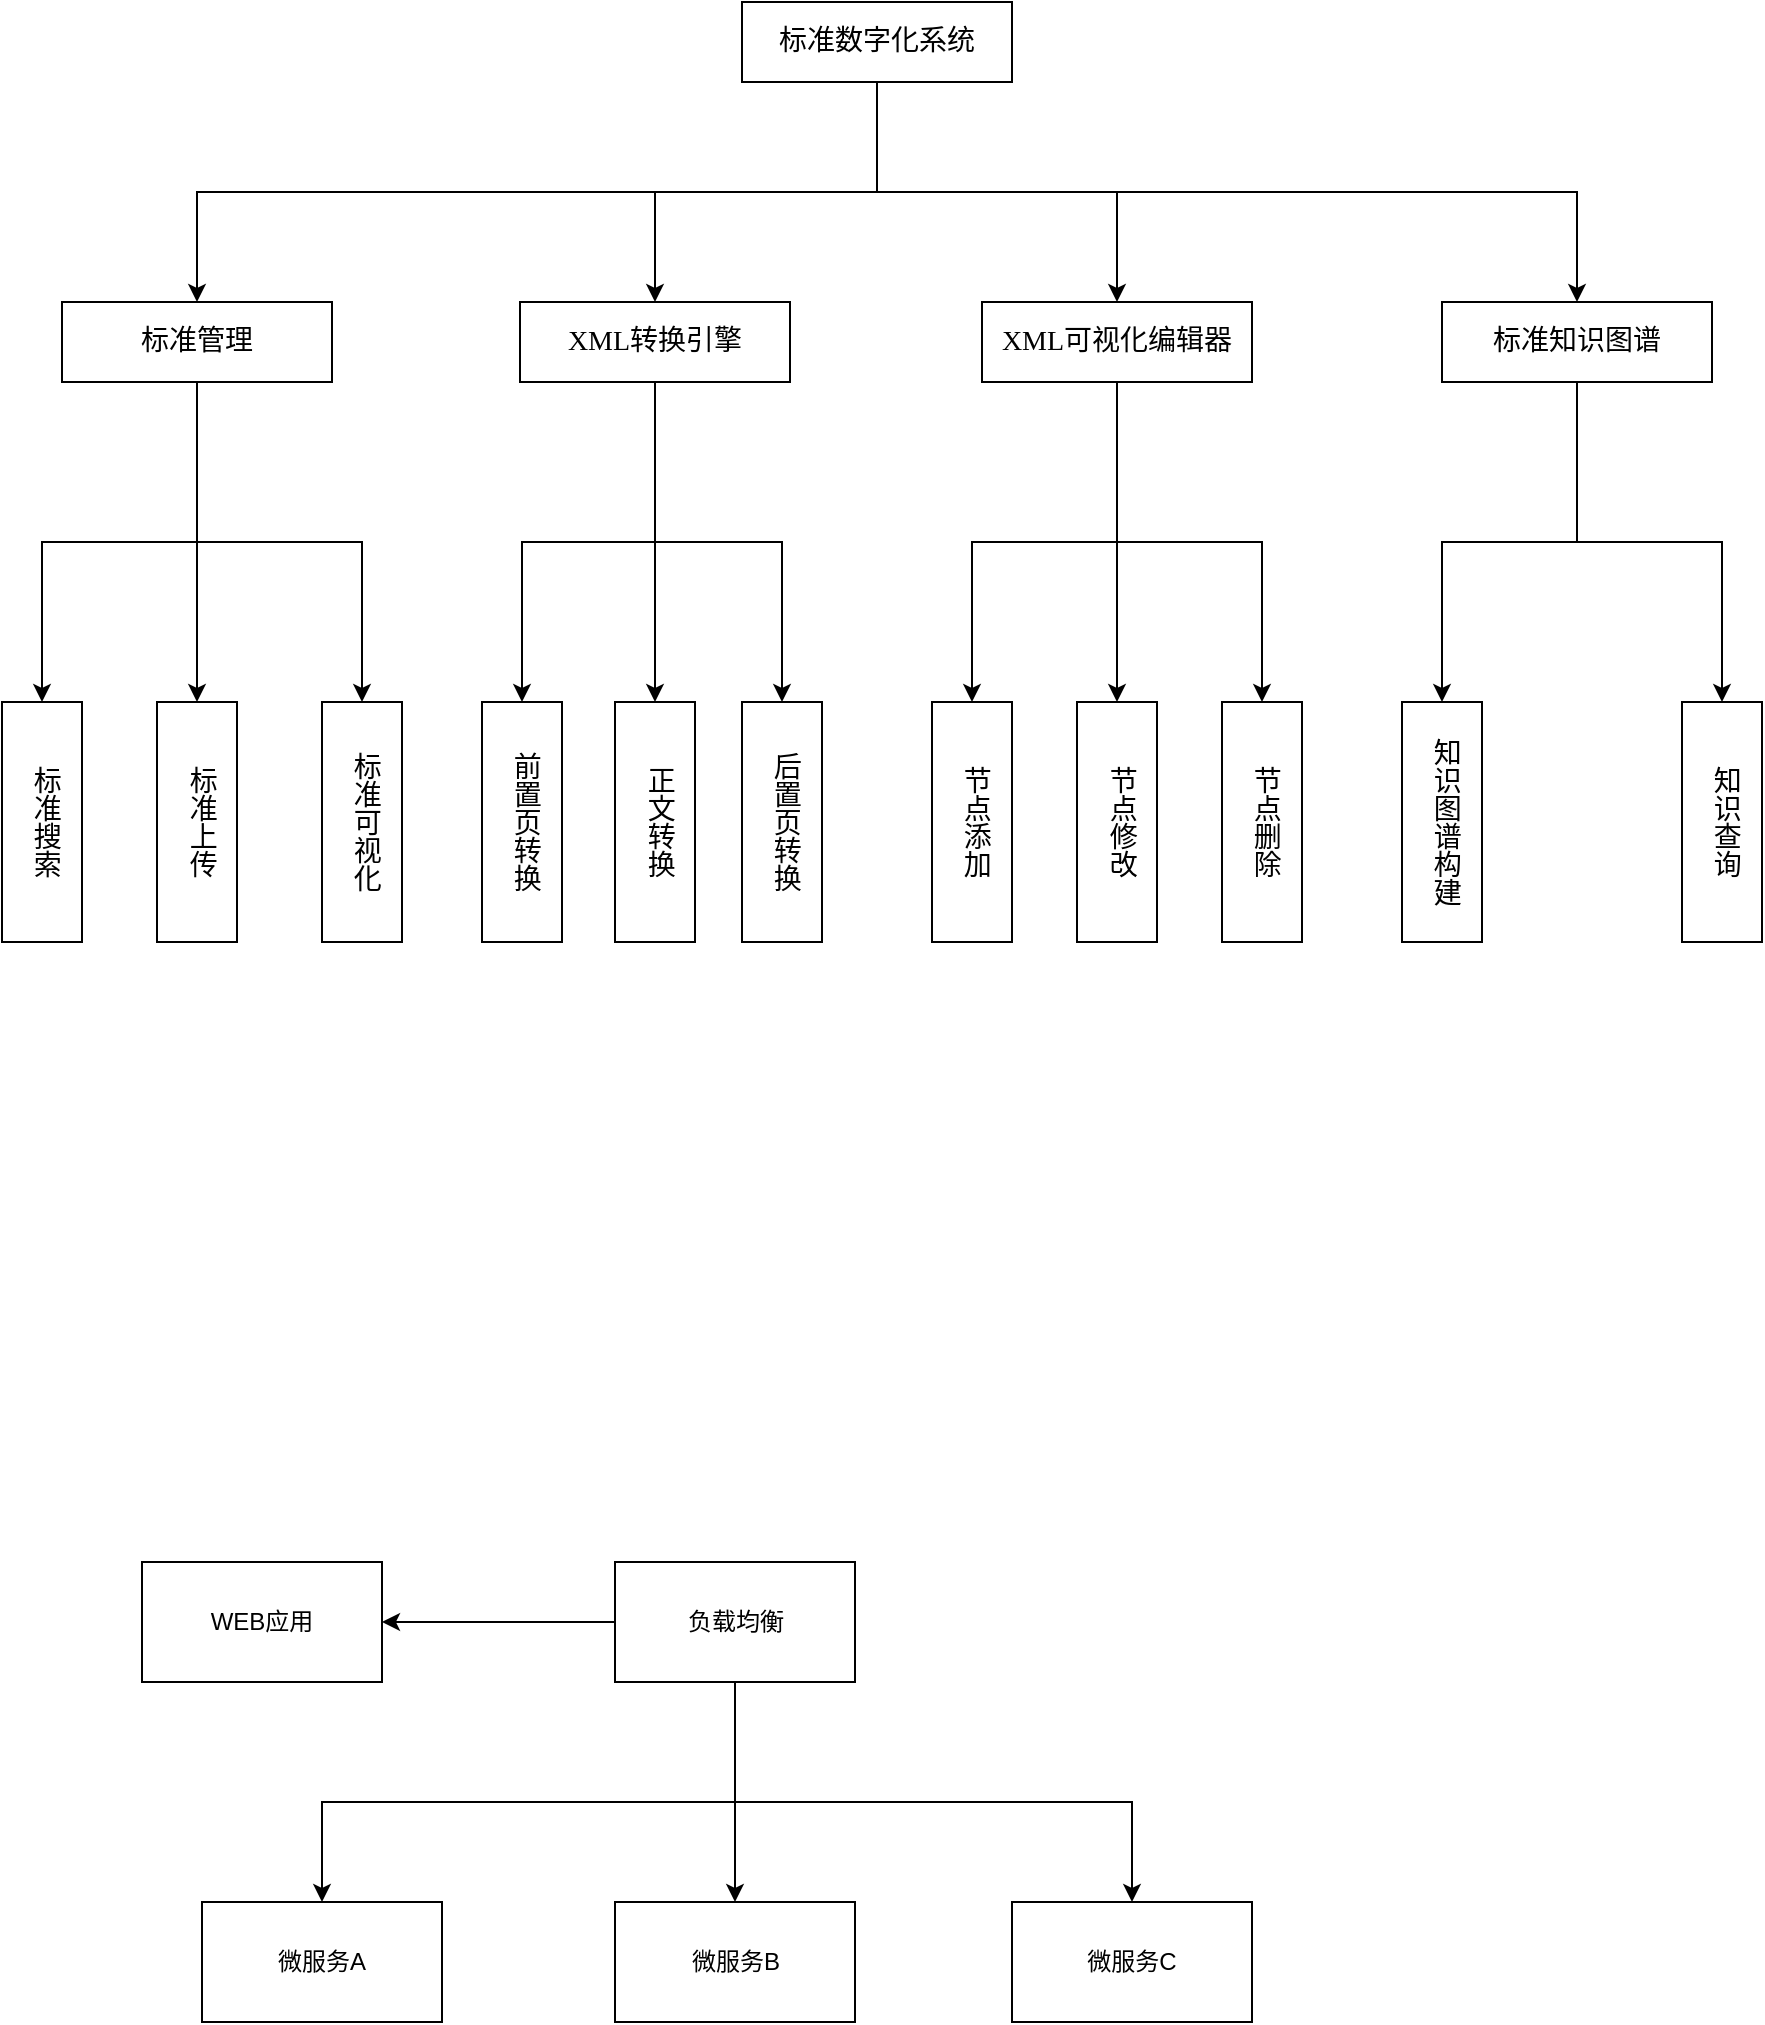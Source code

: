 <mxfile version="27.0.5">
  <diagram name="第 1 页" id="Q2y9unoQX5xtHPh_ZAwQ">
    <mxGraphModel dx="2239" dy="763" grid="1" gridSize="10" guides="1" tooltips="1" connect="1" arrows="1" fold="1" page="1" pageScale="1" pageWidth="827" pageHeight="1169" math="0" shadow="0">
      <root>
        <mxCell id="0" />
        <mxCell id="1" parent="0" />
        <mxCell id="jZ9A5xIN_W6djx5ATPQO-5" style="edgeStyle=orthogonalEdgeStyle;rounded=0;orthogonalLoop=1;jettySize=auto;html=1;" edge="1" parent="1" source="jZ9A5xIN_W6djx5ATPQO-1" target="jZ9A5xIN_W6djx5ATPQO-3">
          <mxGeometry relative="1" as="geometry" />
        </mxCell>
        <mxCell id="jZ9A5xIN_W6djx5ATPQO-8" style="edgeStyle=orthogonalEdgeStyle;rounded=0;orthogonalLoop=1;jettySize=auto;html=1;exitX=0.5;exitY=1;exitDx=0;exitDy=0;" edge="1" parent="1" source="jZ9A5xIN_W6djx5ATPQO-1" target="jZ9A5xIN_W6djx5ATPQO-6">
          <mxGeometry relative="1" as="geometry" />
        </mxCell>
        <mxCell id="jZ9A5xIN_W6djx5ATPQO-10" style="edgeStyle=orthogonalEdgeStyle;rounded=0;orthogonalLoop=1;jettySize=auto;html=1;exitX=0.5;exitY=1;exitDx=0;exitDy=0;" edge="1" parent="1" source="jZ9A5xIN_W6djx5ATPQO-1" target="jZ9A5xIN_W6djx5ATPQO-2">
          <mxGeometry relative="1" as="geometry" />
        </mxCell>
        <mxCell id="jZ9A5xIN_W6djx5ATPQO-12" style="edgeStyle=orthogonalEdgeStyle;rounded=0;orthogonalLoop=1;jettySize=auto;html=1;exitX=0.5;exitY=1;exitDx=0;exitDy=0;" edge="1" parent="1" source="jZ9A5xIN_W6djx5ATPQO-1" target="jZ9A5xIN_W6djx5ATPQO-11">
          <mxGeometry relative="1" as="geometry" />
        </mxCell>
        <mxCell id="jZ9A5xIN_W6djx5ATPQO-1" value="&lt;p class=&quot;MsoNormal&quot;&gt;&lt;span style=&quot;mso-spacerun:&#39;yes&#39;;font-family:宋体;mso-hansi-font-family:&#39;Times New Roman&#39;;&lt;br/&gt;mso-bidi-font-family:&#39;Times New Roman&#39;;letter-spacing:0.0pt;font-size:10.5pt;&quot;&gt;标准数字化&lt;/span&gt;&lt;span style=&quot;mso-spacerun:&#39;yes&#39;;font-family:宋体;mso-hansi-font-family:&#39;Times New Roman&#39;;&lt;br/&gt;mso-bidi-font-family:&#39;Times New Roman&#39;;letter-spacing:0.0pt;font-size:10.5pt;&quot;&gt;系统&lt;/span&gt;&lt;/p&gt;" style="rounded=0;whiteSpace=wrap;html=1;" vertex="1" parent="1">
          <mxGeometry x="270" y="250" width="135" height="40" as="geometry" />
        </mxCell>
        <mxCell id="jZ9A5xIN_W6djx5ATPQO-20" style="edgeStyle=orthogonalEdgeStyle;rounded=0;orthogonalLoop=1;jettySize=auto;html=1;exitX=0.5;exitY=1;exitDx=0;exitDy=0;" edge="1" parent="1" source="jZ9A5xIN_W6djx5ATPQO-2" target="jZ9A5xIN_W6djx5ATPQO-16">
          <mxGeometry relative="1" as="geometry" />
        </mxCell>
        <mxCell id="jZ9A5xIN_W6djx5ATPQO-21" style="edgeStyle=orthogonalEdgeStyle;rounded=0;orthogonalLoop=1;jettySize=auto;html=1;exitX=0.5;exitY=1;exitDx=0;exitDy=0;" edge="1" parent="1" source="jZ9A5xIN_W6djx5ATPQO-2" target="jZ9A5xIN_W6djx5ATPQO-18">
          <mxGeometry relative="1" as="geometry" />
        </mxCell>
        <mxCell id="jZ9A5xIN_W6djx5ATPQO-22" style="edgeStyle=orthogonalEdgeStyle;rounded=0;orthogonalLoop=1;jettySize=auto;html=1;exitX=0.5;exitY=1;exitDx=0;exitDy=0;" edge="1" parent="1" source="jZ9A5xIN_W6djx5ATPQO-2" target="jZ9A5xIN_W6djx5ATPQO-15">
          <mxGeometry relative="1" as="geometry" />
        </mxCell>
        <mxCell id="jZ9A5xIN_W6djx5ATPQO-2" value="&lt;font face=&quot;宋体&quot;&gt;&lt;span style=&quot;font-size: 14px;&quot;&gt;XML转换引擎&lt;/span&gt;&lt;/font&gt;" style="rounded=0;whiteSpace=wrap;html=1;" vertex="1" parent="1">
          <mxGeometry x="159" y="400" width="135" height="40" as="geometry" />
        </mxCell>
        <mxCell id="jZ9A5xIN_W6djx5ATPQO-33" style="edgeStyle=orthogonalEdgeStyle;rounded=0;orthogonalLoop=1;jettySize=auto;html=1;" edge="1" parent="1" source="jZ9A5xIN_W6djx5ATPQO-3" target="jZ9A5xIN_W6djx5ATPQO-30">
          <mxGeometry relative="1" as="geometry" />
        </mxCell>
        <mxCell id="jZ9A5xIN_W6djx5ATPQO-34" style="edgeStyle=orthogonalEdgeStyle;rounded=0;orthogonalLoop=1;jettySize=auto;html=1;entryX=0.5;entryY=0;entryDx=0;entryDy=0;" edge="1" parent="1" source="jZ9A5xIN_W6djx5ATPQO-3" target="jZ9A5xIN_W6djx5ATPQO-32">
          <mxGeometry relative="1" as="geometry" />
        </mxCell>
        <mxCell id="jZ9A5xIN_W6djx5ATPQO-35" style="edgeStyle=orthogonalEdgeStyle;rounded=0;orthogonalLoop=1;jettySize=auto;html=1;exitX=0.5;exitY=1;exitDx=0;exitDy=0;" edge="1" parent="1" source="jZ9A5xIN_W6djx5ATPQO-3" target="jZ9A5xIN_W6djx5ATPQO-31">
          <mxGeometry relative="1" as="geometry" />
        </mxCell>
        <mxCell id="jZ9A5xIN_W6djx5ATPQO-3" value="&lt;p class=&quot;MsoNormal&quot;&gt;&lt;font face=&quot;宋体&quot;&gt;&lt;span style=&quot;font-size: 14px;&quot;&gt;XML可视化编辑器&lt;/span&gt;&lt;/font&gt;&lt;/p&gt;" style="rounded=0;whiteSpace=wrap;html=1;" vertex="1" parent="1">
          <mxGeometry x="390" y="400" width="135" height="40" as="geometry" />
        </mxCell>
        <mxCell id="jZ9A5xIN_W6djx5ATPQO-37" style="edgeStyle=orthogonalEdgeStyle;rounded=0;orthogonalLoop=1;jettySize=auto;html=1;entryX=0.5;entryY=0;entryDx=0;entryDy=0;" edge="1" parent="1" source="jZ9A5xIN_W6djx5ATPQO-6" target="jZ9A5xIN_W6djx5ATPQO-36">
          <mxGeometry relative="1" as="geometry" />
        </mxCell>
        <mxCell id="jZ9A5xIN_W6djx5ATPQO-39" style="edgeStyle=orthogonalEdgeStyle;rounded=0;orthogonalLoop=1;jettySize=auto;html=1;exitX=0.5;exitY=1;exitDx=0;exitDy=0;entryX=0.5;entryY=0;entryDx=0;entryDy=0;" edge="1" parent="1" source="jZ9A5xIN_W6djx5ATPQO-6" target="jZ9A5xIN_W6djx5ATPQO-38">
          <mxGeometry relative="1" as="geometry" />
        </mxCell>
        <mxCell id="jZ9A5xIN_W6djx5ATPQO-6" value="&lt;p class=&quot;MsoNormal&quot;&gt;&lt;font face=&quot;宋体&quot;&gt;&lt;span style=&quot;font-size: 14px;&quot;&gt;标准知识图谱&lt;/span&gt;&lt;/font&gt;&lt;/p&gt;" style="rounded=0;whiteSpace=wrap;html=1;" vertex="1" parent="1">
          <mxGeometry x="620" y="400" width="135" height="40" as="geometry" />
        </mxCell>
        <mxCell id="jZ9A5xIN_W6djx5ATPQO-26" style="edgeStyle=orthogonalEdgeStyle;rounded=0;orthogonalLoop=1;jettySize=auto;html=1;" edge="1" parent="1" source="jZ9A5xIN_W6djx5ATPQO-11" target="jZ9A5xIN_W6djx5ATPQO-24">
          <mxGeometry relative="1" as="geometry" />
        </mxCell>
        <mxCell id="jZ9A5xIN_W6djx5ATPQO-28" style="edgeStyle=orthogonalEdgeStyle;rounded=0;orthogonalLoop=1;jettySize=auto;html=1;exitX=0.5;exitY=1;exitDx=0;exitDy=0;" edge="1" parent="1" source="jZ9A5xIN_W6djx5ATPQO-11" target="jZ9A5xIN_W6djx5ATPQO-23">
          <mxGeometry relative="1" as="geometry" />
        </mxCell>
        <mxCell id="jZ9A5xIN_W6djx5ATPQO-29" style="edgeStyle=orthogonalEdgeStyle;rounded=0;orthogonalLoop=1;jettySize=auto;html=1;exitX=0.5;exitY=1;exitDx=0;exitDy=0;entryX=0.5;entryY=0;entryDx=0;entryDy=0;" edge="1" parent="1" source="jZ9A5xIN_W6djx5ATPQO-11" target="jZ9A5xIN_W6djx5ATPQO-25">
          <mxGeometry relative="1" as="geometry" />
        </mxCell>
        <mxCell id="jZ9A5xIN_W6djx5ATPQO-11" value="&lt;font face=&quot;宋体&quot;&gt;&lt;span style=&quot;font-size: 14px;&quot;&gt;标准管理&lt;/span&gt;&lt;/font&gt;" style="rounded=0;whiteSpace=wrap;html=1;" vertex="1" parent="1">
          <mxGeometry x="-70" y="400" width="135" height="40" as="geometry" />
        </mxCell>
        <mxCell id="jZ9A5xIN_W6djx5ATPQO-15" value="&lt;font face=&quot;宋体&quot;&gt;&lt;span style=&quot;font-size: 14px;&quot;&gt;前置页转换&lt;/span&gt;&lt;/font&gt;" style="rounded=0;whiteSpace=wrap;html=1;textDirection=vertical-lr;spacingTop=0;" vertex="1" parent="1">
          <mxGeometry x="140" y="600" width="40" height="120" as="geometry" />
        </mxCell>
        <mxCell id="jZ9A5xIN_W6djx5ATPQO-16" value="&lt;font face=&quot;宋体&quot;&gt;&lt;span style=&quot;font-size: 14px;&quot;&gt;正文转换&lt;/span&gt;&lt;/font&gt;" style="rounded=0;whiteSpace=wrap;html=1;textDirection=vertical-lr;" vertex="1" parent="1">
          <mxGeometry x="206.5" y="600" width="40" height="120" as="geometry" />
        </mxCell>
        <mxCell id="jZ9A5xIN_W6djx5ATPQO-18" value="&lt;font face=&quot;宋体&quot;&gt;&lt;span style=&quot;font-size: 14px;&quot;&gt;后置页转换&lt;/span&gt;&lt;/font&gt;" style="rounded=0;whiteSpace=wrap;html=1;textDirection=vertical-rl;" vertex="1" parent="1">
          <mxGeometry x="270" y="600" width="40" height="120" as="geometry" />
        </mxCell>
        <mxCell id="jZ9A5xIN_W6djx5ATPQO-23" value="&lt;font face=&quot;宋体&quot;&gt;&lt;span style=&quot;font-size: 14px;&quot;&gt;标准搜索&lt;/span&gt;&lt;/font&gt;" style="rounded=0;whiteSpace=wrap;html=1;textDirection=vertical-rl;" vertex="1" parent="1">
          <mxGeometry x="-100" y="600" width="40" height="120" as="geometry" />
        </mxCell>
        <mxCell id="jZ9A5xIN_W6djx5ATPQO-24" value="&lt;font face=&quot;宋体&quot;&gt;&lt;span style=&quot;font-size: 14px;&quot;&gt;标准上传&lt;/span&gt;&lt;/font&gt;" style="rounded=0;whiteSpace=wrap;html=1;textDirection=vertical-rl;" vertex="1" parent="1">
          <mxGeometry x="-22.5" y="600" width="40" height="120" as="geometry" />
        </mxCell>
        <mxCell id="jZ9A5xIN_W6djx5ATPQO-25" value="&lt;font face=&quot;宋体&quot;&gt;&lt;span style=&quot;font-size: 14px;&quot;&gt;标准可视化&lt;/span&gt;&lt;/font&gt;" style="rounded=0;whiteSpace=wrap;html=1;textDirection=vertical-rl;" vertex="1" parent="1">
          <mxGeometry x="60" y="600" width="40" height="120" as="geometry" />
        </mxCell>
        <mxCell id="jZ9A5xIN_W6djx5ATPQO-30" value="&lt;font face=&quot;宋体&quot;&gt;&lt;span style=&quot;font-size: 14px;&quot;&gt;节点修改&lt;/span&gt;&lt;/font&gt;" style="rounded=0;whiteSpace=wrap;html=1;textDirection=vertical-rl;" vertex="1" parent="1">
          <mxGeometry x="437.5" y="600" width="40" height="120" as="geometry" />
        </mxCell>
        <mxCell id="jZ9A5xIN_W6djx5ATPQO-31" value="&lt;font face=&quot;宋体&quot;&gt;&lt;span style=&quot;font-size: 14px;&quot;&gt;节点删除&lt;/span&gt;&lt;/font&gt;" style="rounded=0;whiteSpace=wrap;html=1;textDirection=vertical-rl;spacing=2;horizontal=1;" vertex="1" parent="1">
          <mxGeometry x="510" y="600" width="40" height="120" as="geometry" />
        </mxCell>
        <mxCell id="jZ9A5xIN_W6djx5ATPQO-32" value="&lt;font face=&quot;宋体&quot;&gt;&lt;span style=&quot;font-size: 14px;&quot;&gt;节点添加&lt;/span&gt;&lt;/font&gt;" style="rounded=0;whiteSpace=wrap;html=1;textDirection=vertical-rl;" vertex="1" parent="1">
          <mxGeometry x="365" y="600" width="40" height="120" as="geometry" />
        </mxCell>
        <mxCell id="jZ9A5xIN_W6djx5ATPQO-36" value="&lt;font face=&quot;宋体&quot;&gt;&lt;span style=&quot;font-size: 14px;&quot;&gt;知识图谱构建&lt;/span&gt;&lt;/font&gt;" style="rounded=0;whiteSpace=wrap;html=1;textDirection=vertical-rl;spacing=2;horizontal=1;" vertex="1" parent="1">
          <mxGeometry x="600" y="600" width="40" height="120" as="geometry" />
        </mxCell>
        <mxCell id="jZ9A5xIN_W6djx5ATPQO-38" value="&lt;font face=&quot;宋体&quot;&gt;&lt;span style=&quot;font-size: 14px;&quot;&gt;知识查询&lt;/span&gt;&lt;/font&gt;" style="rounded=0;whiteSpace=wrap;html=1;textDirection=vertical-rl;spacing=2;horizontal=1;" vertex="1" parent="1">
          <mxGeometry x="740" y="600" width="40" height="120" as="geometry" />
        </mxCell>
        <mxCell id="jZ9A5xIN_W6djx5ATPQO-40" value="WEB应用" style="rounded=0;whiteSpace=wrap;html=1;" vertex="1" parent="1">
          <mxGeometry x="-30" y="1030" width="120" height="60" as="geometry" />
        </mxCell>
        <mxCell id="jZ9A5xIN_W6djx5ATPQO-47" style="edgeStyle=orthogonalEdgeStyle;rounded=0;orthogonalLoop=1;jettySize=auto;html=1;" edge="1" parent="1" source="jZ9A5xIN_W6djx5ATPQO-41" target="jZ9A5xIN_W6djx5ATPQO-46">
          <mxGeometry relative="1" as="geometry" />
        </mxCell>
        <mxCell id="jZ9A5xIN_W6djx5ATPQO-50" style="edgeStyle=orthogonalEdgeStyle;rounded=0;orthogonalLoop=1;jettySize=auto;html=1;entryX=0.5;entryY=0;entryDx=0;entryDy=0;" edge="1" parent="1" source="jZ9A5xIN_W6djx5ATPQO-41" target="jZ9A5xIN_W6djx5ATPQO-43">
          <mxGeometry relative="1" as="geometry">
            <Array as="points">
              <mxPoint x="267" y="1150" />
              <mxPoint x="60" y="1150" />
            </Array>
          </mxGeometry>
        </mxCell>
        <mxCell id="jZ9A5xIN_W6djx5ATPQO-51" style="edgeStyle=orthogonalEdgeStyle;rounded=0;orthogonalLoop=1;jettySize=auto;html=1;exitX=0.5;exitY=1;exitDx=0;exitDy=0;entryX=0.5;entryY=0;entryDx=0;entryDy=0;" edge="1" parent="1" source="jZ9A5xIN_W6djx5ATPQO-41" target="jZ9A5xIN_W6djx5ATPQO-48">
          <mxGeometry relative="1" as="geometry">
            <Array as="points">
              <mxPoint x="267" y="1150" />
              <mxPoint x="465" y="1150" />
            </Array>
          </mxGeometry>
        </mxCell>
        <mxCell id="jZ9A5xIN_W6djx5ATPQO-52" style="edgeStyle=orthogonalEdgeStyle;rounded=0;orthogonalLoop=1;jettySize=auto;html=1;exitX=0;exitY=0.5;exitDx=0;exitDy=0;entryX=1;entryY=0.5;entryDx=0;entryDy=0;" edge="1" parent="1" source="jZ9A5xIN_W6djx5ATPQO-41" target="jZ9A5xIN_W6djx5ATPQO-40">
          <mxGeometry relative="1" as="geometry" />
        </mxCell>
        <mxCell id="jZ9A5xIN_W6djx5ATPQO-41" value="负载均衡" style="rounded=0;whiteSpace=wrap;html=1;" vertex="1" parent="1">
          <mxGeometry x="206.5" y="1030" width="120" height="60" as="geometry" />
        </mxCell>
        <mxCell id="jZ9A5xIN_W6djx5ATPQO-43" value="微服务A" style="rounded=0;whiteSpace=wrap;html=1;" vertex="1" parent="1">
          <mxGeometry y="1200" width="120" height="60" as="geometry" />
        </mxCell>
        <mxCell id="jZ9A5xIN_W6djx5ATPQO-46" value="微服务B" style="rounded=0;whiteSpace=wrap;html=1;" vertex="1" parent="1">
          <mxGeometry x="206.5" y="1200" width="120" height="60" as="geometry" />
        </mxCell>
        <mxCell id="jZ9A5xIN_W6djx5ATPQO-48" value="微服务C" style="rounded=0;whiteSpace=wrap;html=1;" vertex="1" parent="1">
          <mxGeometry x="405" y="1200" width="120" height="60" as="geometry" />
        </mxCell>
      </root>
    </mxGraphModel>
  </diagram>
</mxfile>
